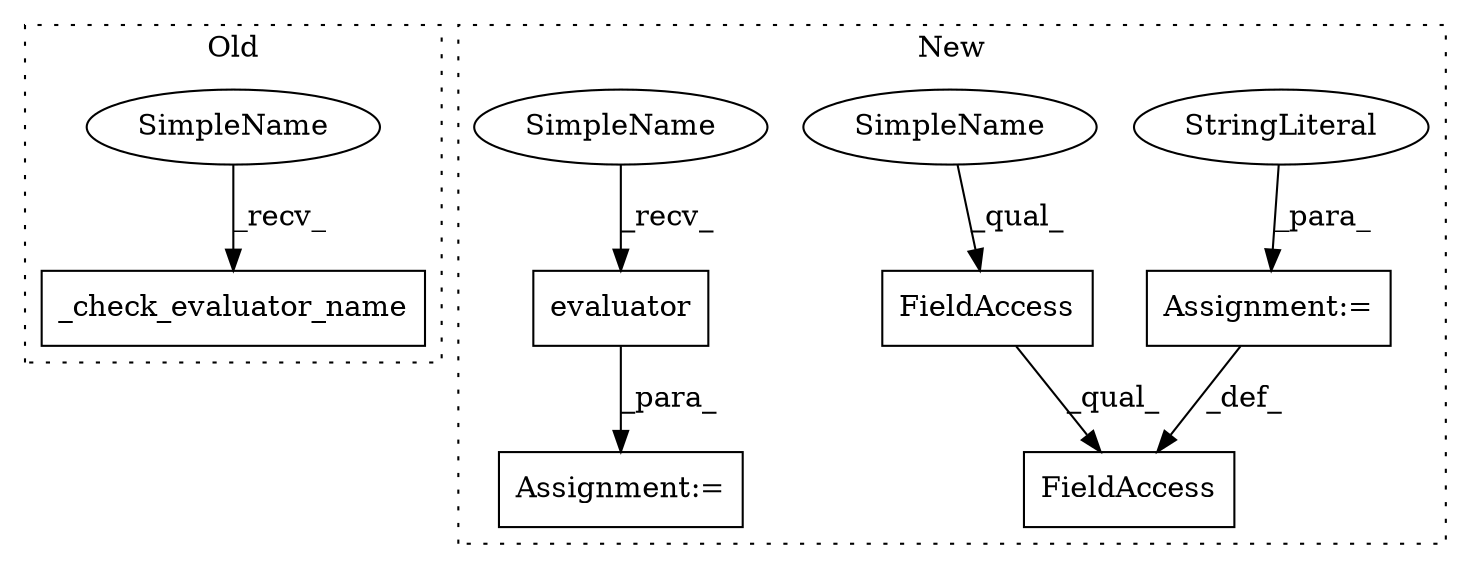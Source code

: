 digraph G {
subgraph cluster0 {
1 [label="_check_evaluator_name" a="32" s="5126" l="23" shape="box"];
8 [label="SimpleName" a="42" s="5121" l="4" shape="ellipse"];
label = "Old";
style="dotted";
}
subgraph cluster1 {
2 [label="evaluator" a="32" s="2925" l="11" shape="box"];
3 [label="FieldAccess" a="22" s="2883" l="14" shape="box"];
4 [label="FieldAccess" a="22" s="2883" l="19" shape="box"];
5 [label="Assignment:=" a="7" s="2919" l="1" shape="box"];
6 [label="Assignment:=" a="7" s="2902" l="1" shape="box"];
7 [label="StringLiteral" a="45" s="2903" l="6" shape="ellipse"];
9 [label="SimpleName" a="42" s="2883" l="4" shape="ellipse"];
10 [label="SimpleName" a="42" s="2920" l="4" shape="ellipse"];
label = "New";
style="dotted";
}
2 -> 5 [label="_para_"];
3 -> 4 [label="_qual_"];
6 -> 4 [label="_def_"];
7 -> 6 [label="_para_"];
8 -> 1 [label="_recv_"];
9 -> 3 [label="_qual_"];
10 -> 2 [label="_recv_"];
}